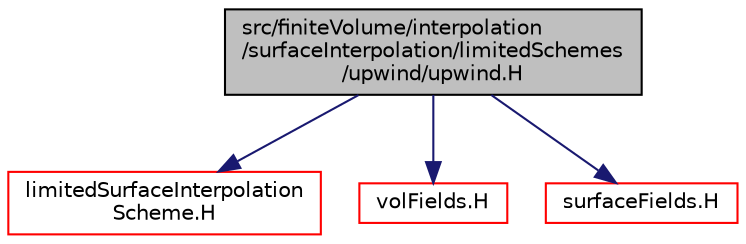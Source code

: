 digraph "src/finiteVolume/interpolation/surfaceInterpolation/limitedSchemes/upwind/upwind.H"
{
  bgcolor="transparent";
  edge [fontname="Helvetica",fontsize="10",labelfontname="Helvetica",labelfontsize="10"];
  node [fontname="Helvetica",fontsize="10",shape=record];
  Node0 [label="src/finiteVolume/interpolation\l/surfaceInterpolation/limitedSchemes\l/upwind/upwind.H",height=0.2,width=0.4,color="black", fillcolor="grey75", style="filled", fontcolor="black"];
  Node0 -> Node1 [color="midnightblue",fontsize="10",style="solid",fontname="Helvetica"];
  Node1 [label="limitedSurfaceInterpolation\lScheme.H",height=0.2,width=0.4,color="red",URL="$a04145.html"];
  Node0 -> Node98 [color="midnightblue",fontsize="10",style="solid",fontname="Helvetica"];
  Node98 [label="volFields.H",height=0.2,width=0.4,color="red",URL="$a02912.html"];
  Node0 -> Node318 [color="midnightblue",fontsize="10",style="solid",fontname="Helvetica"];
  Node318 [label="surfaceFields.H",height=0.2,width=0.4,color="red",URL="$a02897.html",tooltip="Foam::surfaceFields. "];
}
